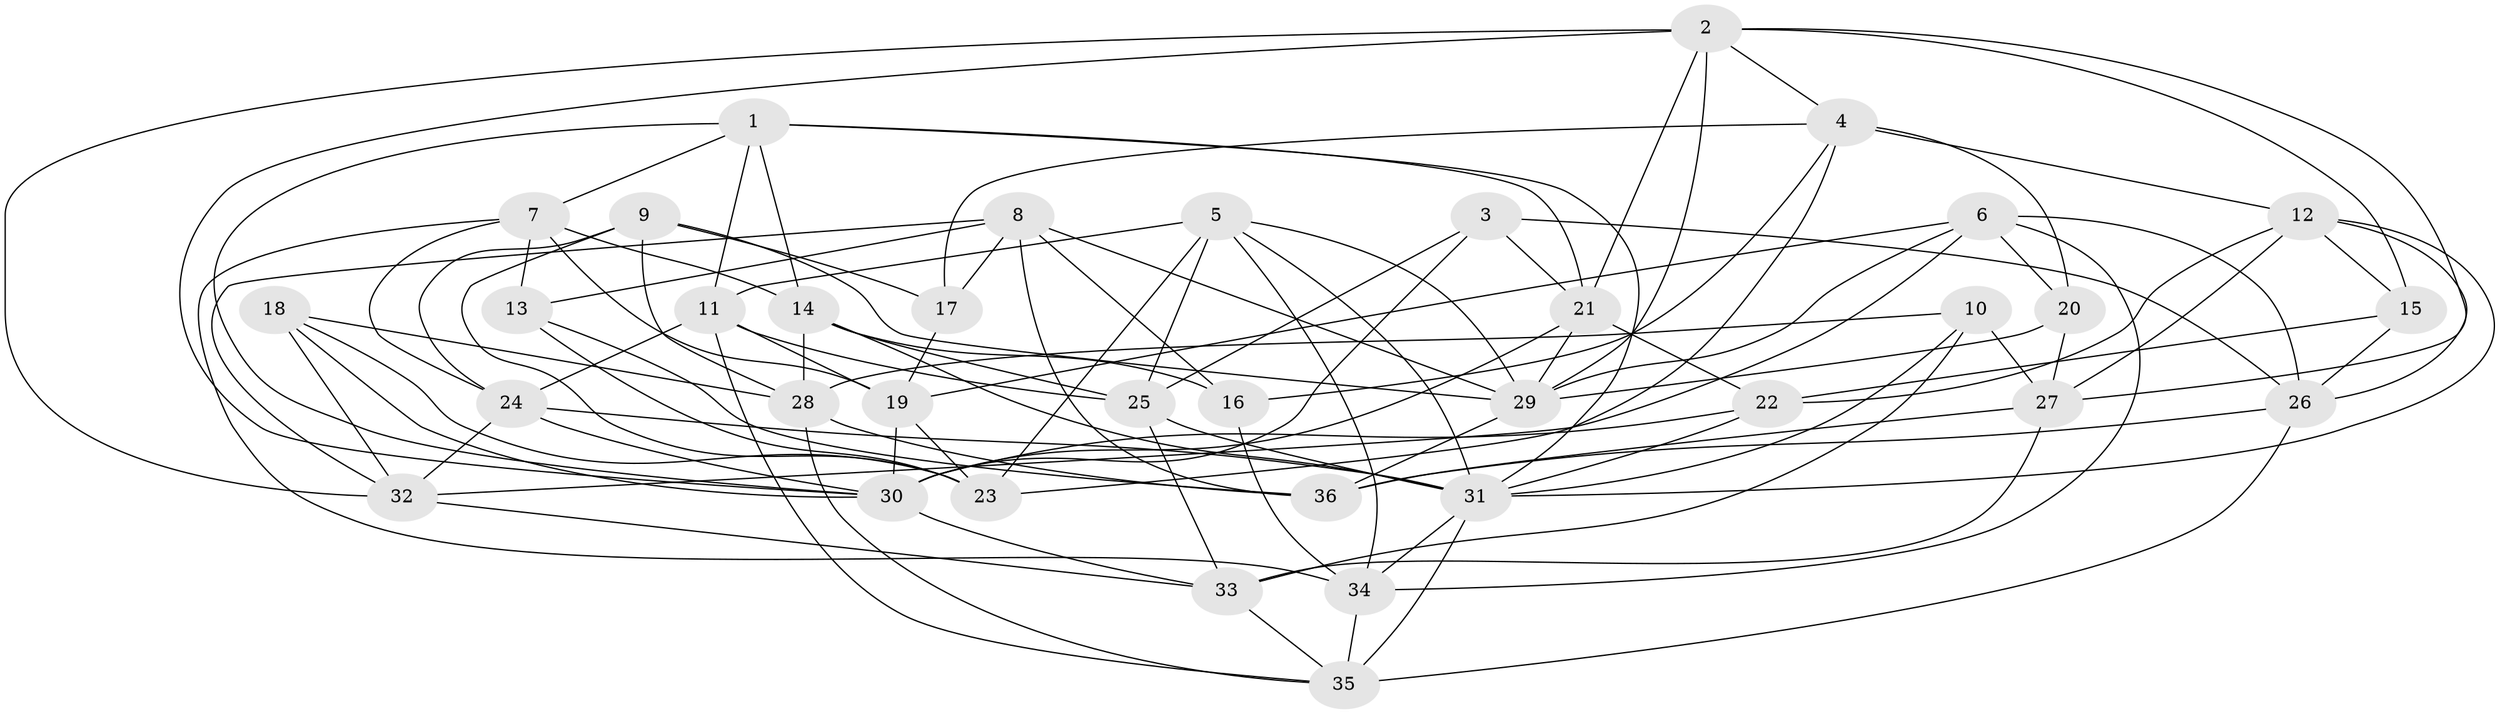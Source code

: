 // original degree distribution, {4: 1.0}
// Generated by graph-tools (version 1.1) at 2025/26/03/09/25 03:26:59]
// undirected, 36 vertices, 104 edges
graph export_dot {
graph [start="1"]
  node [color=gray90,style=filled];
  1;
  2;
  3;
  4;
  5;
  6;
  7;
  8;
  9;
  10;
  11;
  12;
  13;
  14;
  15;
  16;
  17;
  18;
  19;
  20;
  21;
  22;
  23;
  24;
  25;
  26;
  27;
  28;
  29;
  30;
  31;
  32;
  33;
  34;
  35;
  36;
  1 -- 7 [weight=1.0];
  1 -- 11 [weight=1.0];
  1 -- 14 [weight=1.0];
  1 -- 21 [weight=1.0];
  1 -- 30 [weight=1.0];
  1 -- 31 [weight=1.0];
  2 -- 4 [weight=1.0];
  2 -- 15 [weight=1.0];
  2 -- 21 [weight=1.0];
  2 -- 27 [weight=1.0];
  2 -- 29 [weight=2.0];
  2 -- 30 [weight=1.0];
  2 -- 32 [weight=1.0];
  3 -- 21 [weight=1.0];
  3 -- 25 [weight=1.0];
  3 -- 26 [weight=1.0];
  3 -- 30 [weight=1.0];
  4 -- 12 [weight=1.0];
  4 -- 16 [weight=1.0];
  4 -- 17 [weight=1.0];
  4 -- 20 [weight=1.0];
  4 -- 23 [weight=1.0];
  5 -- 11 [weight=1.0];
  5 -- 23 [weight=1.0];
  5 -- 25 [weight=1.0];
  5 -- 29 [weight=1.0];
  5 -- 31 [weight=1.0];
  5 -- 34 [weight=1.0];
  6 -- 19 [weight=1.0];
  6 -- 20 [weight=1.0];
  6 -- 26 [weight=1.0];
  6 -- 29 [weight=1.0];
  6 -- 32 [weight=1.0];
  6 -- 34 [weight=1.0];
  7 -- 13 [weight=1.0];
  7 -- 14 [weight=1.0];
  7 -- 19 [weight=1.0];
  7 -- 24 [weight=1.0];
  7 -- 34 [weight=1.0];
  8 -- 13 [weight=1.0];
  8 -- 16 [weight=1.0];
  8 -- 17 [weight=1.0];
  8 -- 29 [weight=1.0];
  8 -- 32 [weight=1.0];
  8 -- 36 [weight=1.0];
  9 -- 17 [weight=1.0];
  9 -- 23 [weight=1.0];
  9 -- 24 [weight=1.0];
  9 -- 28 [weight=1.0];
  9 -- 29 [weight=2.0];
  10 -- 27 [weight=1.0];
  10 -- 28 [weight=1.0];
  10 -- 31 [weight=1.0];
  10 -- 33 [weight=1.0];
  11 -- 19 [weight=1.0];
  11 -- 24 [weight=1.0];
  11 -- 25 [weight=1.0];
  11 -- 35 [weight=1.0];
  12 -- 15 [weight=1.0];
  12 -- 22 [weight=1.0];
  12 -- 26 [weight=1.0];
  12 -- 27 [weight=1.0];
  12 -- 31 [weight=1.0];
  13 -- 23 [weight=1.0];
  13 -- 36 [weight=1.0];
  14 -- 16 [weight=1.0];
  14 -- 25 [weight=1.0];
  14 -- 28 [weight=1.0];
  14 -- 31 [weight=1.0];
  15 -- 22 [weight=1.0];
  15 -- 26 [weight=1.0];
  16 -- 34 [weight=1.0];
  17 -- 19 [weight=1.0];
  18 -- 23 [weight=1.0];
  18 -- 28 [weight=1.0];
  18 -- 30 [weight=1.0];
  18 -- 32 [weight=1.0];
  19 -- 23 [weight=1.0];
  19 -- 30 [weight=1.0];
  20 -- 27 [weight=1.0];
  20 -- 29 [weight=1.0];
  21 -- 22 [weight=1.0];
  21 -- 29 [weight=1.0];
  21 -- 30 [weight=1.0];
  22 -- 30 [weight=2.0];
  22 -- 31 [weight=1.0];
  24 -- 30 [weight=1.0];
  24 -- 31 [weight=1.0];
  24 -- 32 [weight=1.0];
  25 -- 31 [weight=1.0];
  25 -- 33 [weight=1.0];
  26 -- 35 [weight=1.0];
  26 -- 36 [weight=1.0];
  27 -- 33 [weight=1.0];
  27 -- 36 [weight=1.0];
  28 -- 35 [weight=1.0];
  28 -- 36 [weight=1.0];
  29 -- 36 [weight=1.0];
  30 -- 33 [weight=1.0];
  31 -- 34 [weight=1.0];
  31 -- 35 [weight=1.0];
  32 -- 33 [weight=1.0];
  33 -- 35 [weight=1.0];
  34 -- 35 [weight=1.0];
}
